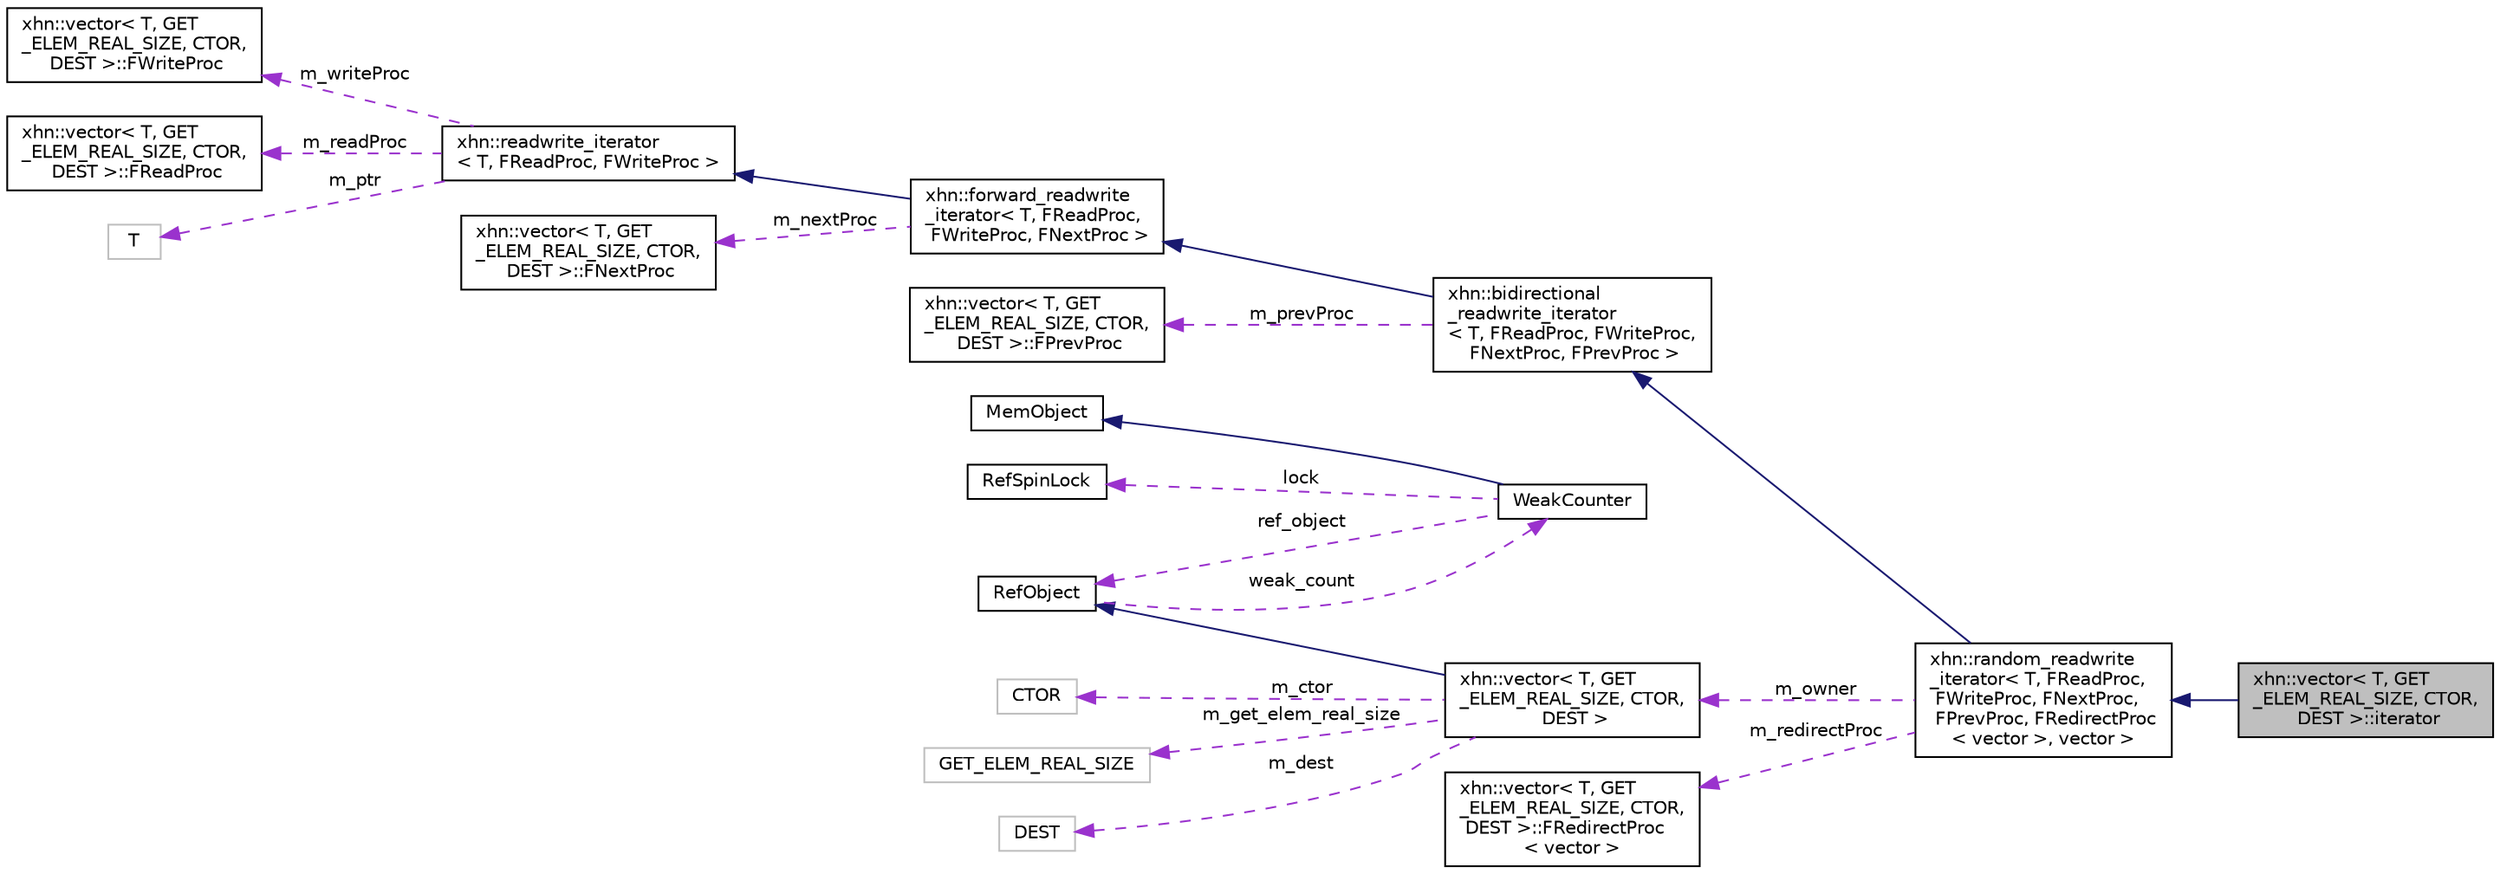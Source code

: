 digraph "xhn::vector&lt; T, GET_ELEM_REAL_SIZE, CTOR, DEST &gt;::iterator"
{
  edge [fontname="Helvetica",fontsize="10",labelfontname="Helvetica",labelfontsize="10"];
  node [fontname="Helvetica",fontsize="10",shape=record];
  rankdir="LR";
  Node1 [label="xhn::vector\< T, GET\l_ELEM_REAL_SIZE, CTOR,\l DEST \>::iterator",height=0.2,width=0.4,color="black", fillcolor="grey75", style="filled", fontcolor="black"];
  Node2 -> Node1 [dir="back",color="midnightblue",fontsize="10",style="solid",fontname="Helvetica"];
  Node2 [label="xhn::random_readwrite\l_iterator\< T, FReadProc,\l FWriteProc, FNextProc,\l FPrevProc, FRedirectProc\l\< vector \>, vector \>",height=0.2,width=0.4,color="black", fillcolor="white", style="filled",URL="$classxhn_1_1random__readwrite__iterator.html"];
  Node3 -> Node2 [dir="back",color="midnightblue",fontsize="10",style="solid",fontname="Helvetica"];
  Node3 [label="xhn::bidirectional\l_readwrite_iterator\l\< T, FReadProc, FWriteProc,\l FNextProc, FPrevProc \>",height=0.2,width=0.4,color="black", fillcolor="white", style="filled",URL="$classxhn_1_1bidirectional__readwrite__iterator.html"];
  Node4 -> Node3 [dir="back",color="midnightblue",fontsize="10",style="solid",fontname="Helvetica"];
  Node4 [label="xhn::forward_readwrite\l_iterator\< T, FReadProc,\l FWriteProc, FNextProc \>",height=0.2,width=0.4,color="black", fillcolor="white", style="filled",URL="$classxhn_1_1forward__readwrite__iterator.html"];
  Node5 -> Node4 [dir="back",color="midnightblue",fontsize="10",style="solid",fontname="Helvetica"];
  Node5 [label="xhn::readwrite_iterator\l\< T, FReadProc, FWriteProc \>",height=0.2,width=0.4,color="black", fillcolor="white", style="filled",URL="$classxhn_1_1readwrite__iterator.html"];
  Node6 -> Node5 [dir="back",color="darkorchid3",fontsize="10",style="dashed",label=" m_writeProc" ,fontname="Helvetica"];
  Node6 [label="xhn::vector\< T, GET\l_ELEM_REAL_SIZE, CTOR,\l DEST \>::FWriteProc",height=0.2,width=0.4,color="black", fillcolor="white", style="filled",URL="$structxhn_1_1vector_1_1_f_write_proc.html"];
  Node7 -> Node5 [dir="back",color="darkorchid3",fontsize="10",style="dashed",label=" m_readProc" ,fontname="Helvetica"];
  Node7 [label="xhn::vector\< T, GET\l_ELEM_REAL_SIZE, CTOR,\l DEST \>::FReadProc",height=0.2,width=0.4,color="black", fillcolor="white", style="filled",URL="$structxhn_1_1vector_1_1_f_read_proc.html"];
  Node8 -> Node5 [dir="back",color="darkorchid3",fontsize="10",style="dashed",label=" m_ptr" ,fontname="Helvetica"];
  Node8 [label="T",height=0.2,width=0.4,color="grey75", fillcolor="white", style="filled"];
  Node9 -> Node4 [dir="back",color="darkorchid3",fontsize="10",style="dashed",label=" m_nextProc" ,fontname="Helvetica"];
  Node9 [label="xhn::vector\< T, GET\l_ELEM_REAL_SIZE, CTOR,\l DEST \>::FNextProc",height=0.2,width=0.4,color="black", fillcolor="white", style="filled",URL="$structxhn_1_1vector_1_1_f_next_proc.html"];
  Node10 -> Node3 [dir="back",color="darkorchid3",fontsize="10",style="dashed",label=" m_prevProc" ,fontname="Helvetica"];
  Node10 [label="xhn::vector\< T, GET\l_ELEM_REAL_SIZE, CTOR,\l DEST \>::FPrevProc",height=0.2,width=0.4,color="black", fillcolor="white", style="filled",URL="$structxhn_1_1vector_1_1_f_prev_proc.html"];
  Node11 -> Node2 [dir="back",color="darkorchid3",fontsize="10",style="dashed",label=" m_owner" ,fontname="Helvetica"];
  Node11 [label="xhn::vector\< T, GET\l_ELEM_REAL_SIZE, CTOR,\l DEST \>",height=0.2,width=0.4,color="black", fillcolor="white", style="filled",URL="$classxhn_1_1vector.html"];
  Node12 -> Node11 [dir="back",color="midnightblue",fontsize="10",style="solid",fontname="Helvetica"];
  Node12 [label="RefObject",height=0.2,width=0.4,color="black", fillcolor="white", style="filled",URL="$class_ref_object.html"];
  Node13 -> Node12 [dir="back",color="darkorchid3",fontsize="10",style="dashed",label=" weak_count" ,fontname="Helvetica"];
  Node13 [label="WeakCounter",height=0.2,width=0.4,color="black", fillcolor="white", style="filled",URL="$class_weak_counter.html",tooltip="WeakCounter. "];
  Node14 -> Node13 [dir="back",color="midnightblue",fontsize="10",style="solid",fontname="Helvetica"];
  Node14 [label="MemObject",height=0.2,width=0.4,color="black", fillcolor="white", style="filled",URL="$class_mem_object.html"];
  Node15 -> Node13 [dir="back",color="darkorchid3",fontsize="10",style="dashed",label=" lock" ,fontname="Helvetica"];
  Node15 [label="RefSpinLock",height=0.2,width=0.4,color="black", fillcolor="white", style="filled",URL="$class_ref_spin_lock.html"];
  Node12 -> Node13 [dir="back",color="darkorchid3",fontsize="10",style="dashed",label=" ref_object" ,fontname="Helvetica"];
  Node16 -> Node11 [dir="back",color="darkorchid3",fontsize="10",style="dashed",label=" m_dest" ,fontname="Helvetica"];
  Node16 [label="DEST",height=0.2,width=0.4,color="grey75", fillcolor="white", style="filled"];
  Node17 -> Node11 [dir="back",color="darkorchid3",fontsize="10",style="dashed",label=" m_ctor" ,fontname="Helvetica"];
  Node17 [label="CTOR",height=0.2,width=0.4,color="grey75", fillcolor="white", style="filled"];
  Node18 -> Node11 [dir="back",color="darkorchid3",fontsize="10",style="dashed",label=" m_get_elem_real_size" ,fontname="Helvetica"];
  Node18 [label="GET_ELEM_REAL_SIZE",height=0.2,width=0.4,color="grey75", fillcolor="white", style="filled"];
  Node19 -> Node2 [dir="back",color="darkorchid3",fontsize="10",style="dashed",label=" m_redirectProc" ,fontname="Helvetica"];
  Node19 [label="xhn::vector\< T, GET\l_ELEM_REAL_SIZE, CTOR,\l DEST \>::FRedirectProc\l\< vector \>",height=0.2,width=0.4,color="black", fillcolor="white", style="filled",URL="$structxhn_1_1vector_1_1_f_redirect_proc.html"];
}
